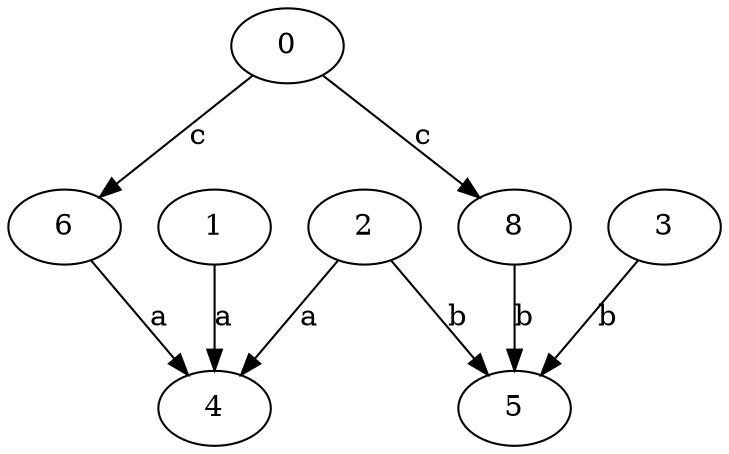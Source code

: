 strict digraph  {
2;
3;
4;
0;
5;
1;
6;
8;
2 -> 4  [label=a];
2 -> 5  [label=b];
3 -> 5  [label=b];
0 -> 6  [label=c];
0 -> 8  [label=c];
1 -> 4  [label=a];
6 -> 4  [label=a];
8 -> 5  [label=b];
}

